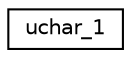 digraph "Graphical Class Hierarchy"
{
  edge [fontname="Helvetica",fontsize="10",labelfontname="Helvetica",labelfontsize="10"];
  node [fontname="Helvetica",fontsize="10",shape=record];
  rankdir="LR";
  Node1 [label="uchar_1",height=0.2,width=0.4,color="black", fillcolor="white", style="filled",URL="$classuchar__1.html"];
}
